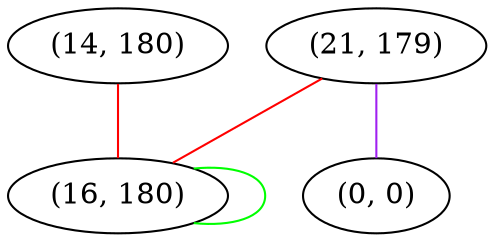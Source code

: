 graph "" {
"(14, 180)";
"(21, 179)";
"(0, 0)";
"(16, 180)";
"(14, 180)" -- "(16, 180)"  [color=red, key=0, weight=1];
"(21, 179)" -- "(0, 0)"  [color=purple, key=0, weight=4];
"(21, 179)" -- "(16, 180)"  [color=red, key=0, weight=1];
"(16, 180)" -- "(16, 180)"  [color=green, key=0, weight=2];
}
